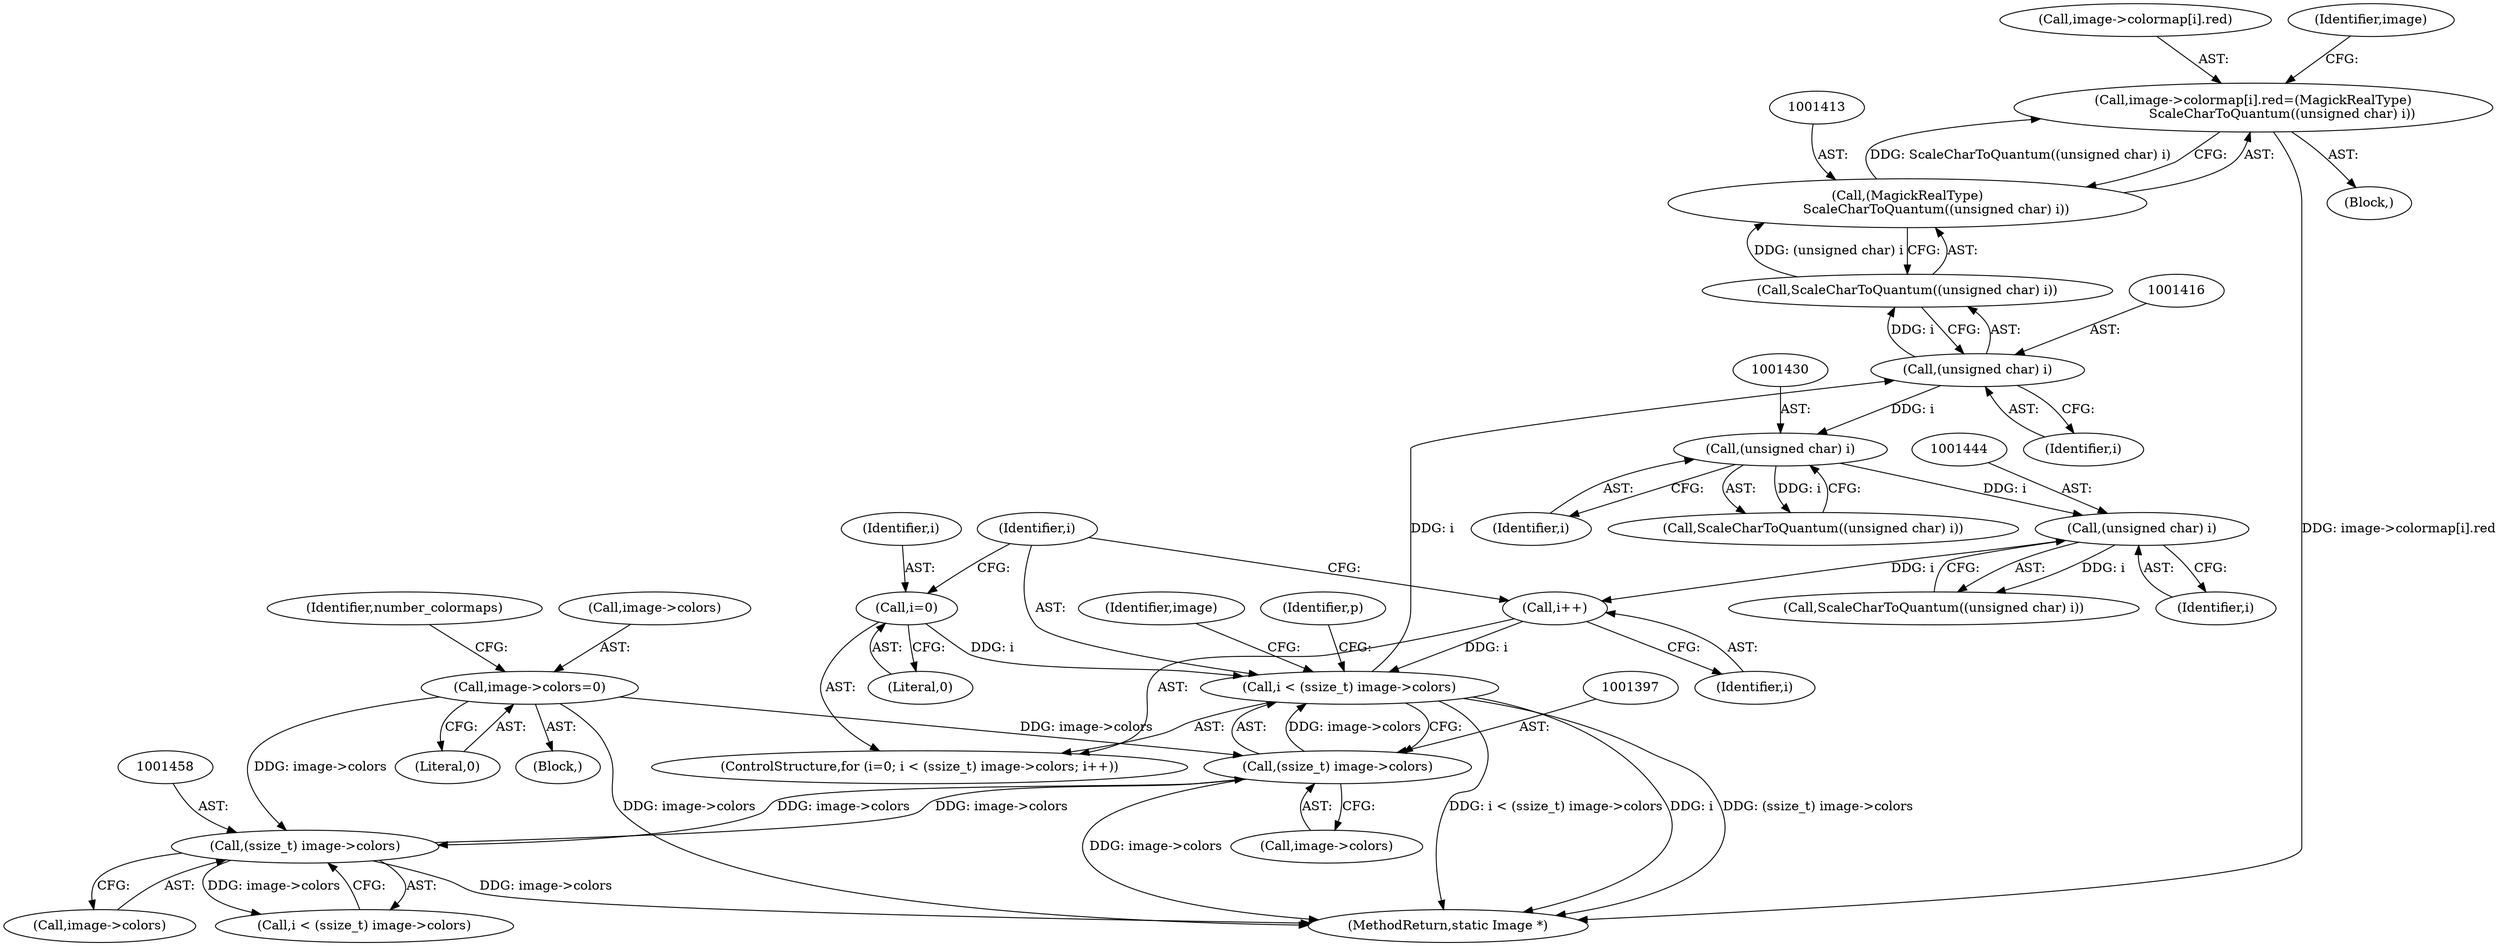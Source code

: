 digraph "0_ImageMagick_2ad6d33493750a28a5a655d319a8e0b16c392de1@pointer" {
"1001404" [label="(Call,image->colormap[i].red=(MagickRealType)\n              ScaleCharToQuantum((unsigned char) i))"];
"1001412" [label="(Call,(MagickRealType)\n              ScaleCharToQuantum((unsigned char) i))"];
"1001414" [label="(Call,ScaleCharToQuantum((unsigned char) i))"];
"1001415" [label="(Call,(unsigned char) i)"];
"1001394" [label="(Call,i < (ssize_t) image->colors)"];
"1001391" [label="(Call,i=0)"];
"1001401" [label="(Call,i++)"];
"1001443" [label="(Call,(unsigned char) i)"];
"1001429" [label="(Call,(unsigned char) i)"];
"1001396" [label="(Call,(ssize_t) image->colors)"];
"1001457" [label="(Call,(ssize_t) image->colors)"];
"1001811" [label="(Call,image->colors=0)"];
"1001442" [label="(Call,ScaleCharToQuantum((unsigned char) i))"];
"1001459" [label="(Call,image->colors)"];
"1001811" [label="(Call,image->colors=0)"];
"1001401" [label="(Call,i++)"];
"1001428" [label="(Call,ScaleCharToQuantum((unsigned char) i))"];
"1001815" [label="(Literal,0)"];
"1001393" [label="(Literal,0)"];
"1001398" [label="(Call,image->colors)"];
"1001412" [label="(Call,(MagickRealType)\n              ScaleCharToQuantum((unsigned char) i))"];
"1001408" [label="(Identifier,image)"];
"1001443" [label="(Call,(unsigned char) i)"];
"1001392" [label="(Identifier,i)"];
"1001396" [label="(Call,(ssize_t) image->colors)"];
"1001405" [label="(Call,image->colormap[i].red)"];
"1001445" [label="(Identifier,i)"];
"1001395" [label="(Identifier,i)"];
"1001616" [label="(Block,)"];
"1001812" [label="(Call,image->colors)"];
"1001429" [label="(Call,(unsigned char) i)"];
"1001944" [label="(MethodReturn,static Image *)"];
"1001422" [label="(Identifier,image)"];
"1001390" [label="(ControlStructure,for (i=0; i < (ssize_t) image->colors; i++))"];
"1001457" [label="(Call,(ssize_t) image->colors)"];
"1001394" [label="(Call,i < (ssize_t) image->colors)"];
"1001455" [label="(Call,i < (ssize_t) image->colors)"];
"1001403" [label="(Block,)"];
"1001417" [label="(Identifier,i)"];
"1001391" [label="(Call,i=0)"];
"1001513" [label="(Identifier,p)"];
"1001415" [label="(Call,(unsigned char) i)"];
"1001818" [label="(Identifier,number_colormaps)"];
"1001404" [label="(Call,image->colormap[i].red=(MagickRealType)\n              ScaleCharToQuantum((unsigned char) i))"];
"1001402" [label="(Identifier,i)"];
"1001431" [label="(Identifier,i)"];
"1001414" [label="(Call,ScaleCharToQuantum((unsigned char) i))"];
"1001404" -> "1001403"  [label="AST: "];
"1001404" -> "1001412"  [label="CFG: "];
"1001405" -> "1001404"  [label="AST: "];
"1001412" -> "1001404"  [label="AST: "];
"1001422" -> "1001404"  [label="CFG: "];
"1001404" -> "1001944"  [label="DDG: image->colormap[i].red"];
"1001412" -> "1001404"  [label="DDG: ScaleCharToQuantum((unsigned char) i)"];
"1001412" -> "1001414"  [label="CFG: "];
"1001413" -> "1001412"  [label="AST: "];
"1001414" -> "1001412"  [label="AST: "];
"1001414" -> "1001412"  [label="DDG: (unsigned char) i"];
"1001414" -> "1001415"  [label="CFG: "];
"1001415" -> "1001414"  [label="AST: "];
"1001415" -> "1001414"  [label="DDG: i"];
"1001415" -> "1001417"  [label="CFG: "];
"1001416" -> "1001415"  [label="AST: "];
"1001417" -> "1001415"  [label="AST: "];
"1001394" -> "1001415"  [label="DDG: i"];
"1001415" -> "1001429"  [label="DDG: i"];
"1001394" -> "1001390"  [label="AST: "];
"1001394" -> "1001396"  [label="CFG: "];
"1001395" -> "1001394"  [label="AST: "];
"1001396" -> "1001394"  [label="AST: "];
"1001408" -> "1001394"  [label="CFG: "];
"1001513" -> "1001394"  [label="CFG: "];
"1001394" -> "1001944"  [label="DDG: i < (ssize_t) image->colors"];
"1001394" -> "1001944"  [label="DDG: i"];
"1001394" -> "1001944"  [label="DDG: (ssize_t) image->colors"];
"1001391" -> "1001394"  [label="DDG: i"];
"1001401" -> "1001394"  [label="DDG: i"];
"1001396" -> "1001394"  [label="DDG: image->colors"];
"1001391" -> "1001390"  [label="AST: "];
"1001391" -> "1001393"  [label="CFG: "];
"1001392" -> "1001391"  [label="AST: "];
"1001393" -> "1001391"  [label="AST: "];
"1001395" -> "1001391"  [label="CFG: "];
"1001401" -> "1001390"  [label="AST: "];
"1001401" -> "1001402"  [label="CFG: "];
"1001402" -> "1001401"  [label="AST: "];
"1001395" -> "1001401"  [label="CFG: "];
"1001443" -> "1001401"  [label="DDG: i"];
"1001443" -> "1001442"  [label="AST: "];
"1001443" -> "1001445"  [label="CFG: "];
"1001444" -> "1001443"  [label="AST: "];
"1001445" -> "1001443"  [label="AST: "];
"1001442" -> "1001443"  [label="CFG: "];
"1001443" -> "1001442"  [label="DDG: i"];
"1001429" -> "1001443"  [label="DDG: i"];
"1001429" -> "1001428"  [label="AST: "];
"1001429" -> "1001431"  [label="CFG: "];
"1001430" -> "1001429"  [label="AST: "];
"1001431" -> "1001429"  [label="AST: "];
"1001428" -> "1001429"  [label="CFG: "];
"1001429" -> "1001428"  [label="DDG: i"];
"1001396" -> "1001398"  [label="CFG: "];
"1001397" -> "1001396"  [label="AST: "];
"1001398" -> "1001396"  [label="AST: "];
"1001396" -> "1001944"  [label="DDG: image->colors"];
"1001457" -> "1001396"  [label="DDG: image->colors"];
"1001811" -> "1001396"  [label="DDG: image->colors"];
"1001396" -> "1001457"  [label="DDG: image->colors"];
"1001457" -> "1001455"  [label="AST: "];
"1001457" -> "1001459"  [label="CFG: "];
"1001458" -> "1001457"  [label="AST: "];
"1001459" -> "1001457"  [label="AST: "];
"1001455" -> "1001457"  [label="CFG: "];
"1001457" -> "1001944"  [label="DDG: image->colors"];
"1001457" -> "1001455"  [label="DDG: image->colors"];
"1001811" -> "1001457"  [label="DDG: image->colors"];
"1001811" -> "1001616"  [label="AST: "];
"1001811" -> "1001815"  [label="CFG: "];
"1001812" -> "1001811"  [label="AST: "];
"1001815" -> "1001811"  [label="AST: "];
"1001818" -> "1001811"  [label="CFG: "];
"1001811" -> "1001944"  [label="DDG: image->colors"];
}
